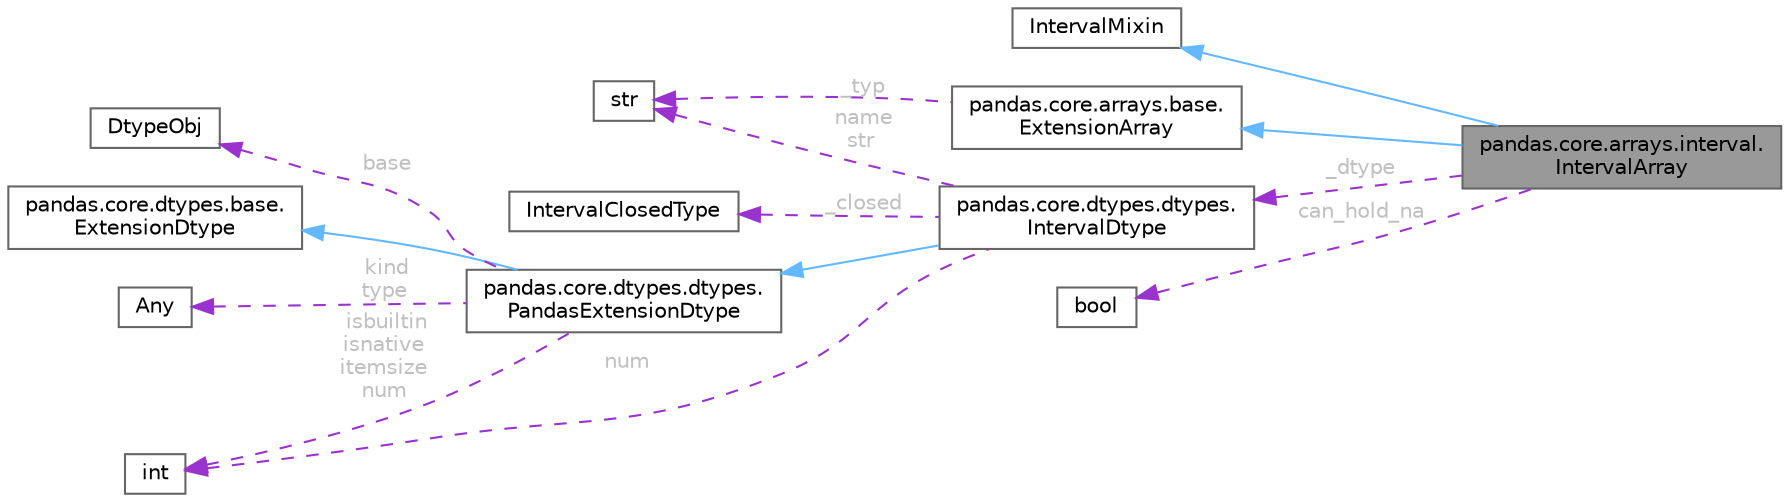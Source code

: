 digraph "pandas.core.arrays.interval.IntervalArray"
{
 // LATEX_PDF_SIZE
  bgcolor="transparent";
  edge [fontname=Helvetica,fontsize=10,labelfontname=Helvetica,labelfontsize=10];
  node [fontname=Helvetica,fontsize=10,shape=box,height=0.2,width=0.4];
  rankdir="LR";
  Node1 [id="Node000001",label="pandas.core.arrays.interval.\lIntervalArray",height=0.2,width=0.4,color="gray40", fillcolor="grey60", style="filled", fontcolor="black",tooltip=" "];
  Node2 -> Node1 [id="edge14_Node000001_Node000002",dir="back",color="steelblue1",style="solid",tooltip=" "];
  Node2 [id="Node000002",label="IntervalMixin",height=0.2,width=0.4,color="gray40", fillcolor="white", style="filled",tooltip=" "];
  Node3 -> Node1 [id="edge15_Node000001_Node000003",dir="back",color="steelblue1",style="solid",tooltip=" "];
  Node3 [id="Node000003",label="pandas.core.arrays.base.\lExtensionArray",height=0.2,width=0.4,color="gray40", fillcolor="white", style="filled",URL="$classpandas_1_1core_1_1arrays_1_1base_1_1ExtensionArray.html",tooltip=" "];
  Node4 -> Node3 [id="edge16_Node000003_Node000004",dir="back",color="darkorchid3",style="dashed",tooltip=" ",label=" _typ",fontcolor="grey" ];
  Node4 [id="Node000004",label="str",height=0.2,width=0.4,color="gray40", fillcolor="white", style="filled",tooltip=" "];
  Node5 -> Node1 [id="edge17_Node000001_Node000005",dir="back",color="darkorchid3",style="dashed",tooltip=" ",label=" can_hold_na",fontcolor="grey" ];
  Node5 [id="Node000005",label="bool",height=0.2,width=0.4,color="gray40", fillcolor="white", style="filled",tooltip=" "];
  Node6 -> Node1 [id="edge18_Node000001_Node000006",dir="back",color="darkorchid3",style="dashed",tooltip=" ",label=" _dtype",fontcolor="grey" ];
  Node6 [id="Node000006",label="pandas.core.dtypes.dtypes.\lIntervalDtype",height=0.2,width=0.4,color="gray40", fillcolor="white", style="filled",URL="$classpandas_1_1core_1_1dtypes_1_1dtypes_1_1IntervalDtype.html",tooltip=" "];
  Node7 -> Node6 [id="edge19_Node000006_Node000007",dir="back",color="steelblue1",style="solid",tooltip=" "];
  Node7 [id="Node000007",label="pandas.core.dtypes.dtypes.\lPandasExtensionDtype",height=0.2,width=0.4,color="gray40", fillcolor="white", style="filled",URL="$classpandas_1_1core_1_1dtypes_1_1dtypes_1_1PandasExtensionDtype.html",tooltip=" "];
  Node8 -> Node7 [id="edge20_Node000007_Node000008",dir="back",color="steelblue1",style="solid",tooltip=" "];
  Node8 [id="Node000008",label="pandas.core.dtypes.base.\lExtensionDtype",height=0.2,width=0.4,color="gray40", fillcolor="white", style="filled",URL="$classpandas_1_1core_1_1dtypes_1_1base_1_1ExtensionDtype.html",tooltip=" "];
  Node9 -> Node7 [id="edge21_Node000007_Node000009",dir="back",color="darkorchid3",style="dashed",tooltip=" ",label=" kind\ntype",fontcolor="grey" ];
  Node9 [id="Node000009",label="Any",height=0.2,width=0.4,color="gray40", fillcolor="white", style="filled",tooltip=" "];
  Node10 -> Node7 [id="edge22_Node000007_Node000010",dir="back",color="darkorchid3",style="dashed",tooltip=" ",label=" isbuiltin\nisnative\nitemsize\nnum",fontcolor="grey" ];
  Node10 [id="Node000010",label="int",height=0.2,width=0.4,color="gray40", fillcolor="white", style="filled",tooltip=" "];
  Node11 -> Node7 [id="edge23_Node000007_Node000011",dir="back",color="darkorchid3",style="dashed",tooltip=" ",label=" base",fontcolor="grey" ];
  Node11 [id="Node000011",label="DtypeObj",height=0.2,width=0.4,color="gray40", fillcolor="white", style="filled",tooltip=" "];
  Node4 -> Node6 [id="edge24_Node000006_Node000004",dir="back",color="darkorchid3",style="dashed",tooltip=" ",label=" name\nstr",fontcolor="grey" ];
  Node10 -> Node6 [id="edge25_Node000006_Node000010",dir="back",color="darkorchid3",style="dashed",tooltip=" ",label=" num",fontcolor="grey" ];
  Node12 -> Node6 [id="edge26_Node000006_Node000012",dir="back",color="darkorchid3",style="dashed",tooltip=" ",label=" _closed",fontcolor="grey" ];
  Node12 [id="Node000012",label="IntervalClosedType",height=0.2,width=0.4,color="gray40", fillcolor="white", style="filled",tooltip=" "];
}
